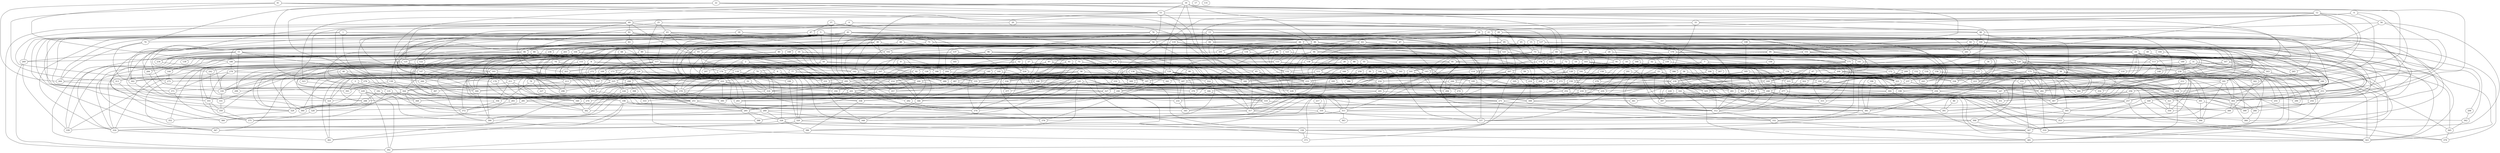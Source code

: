 strict graph "gnp_random_graph(400,0.015)" {
0;
1;
2;
3;
4;
5;
6;
7;
8;
9;
10;
11;
12;
13;
14;
15;
16;
17;
18;
19;
20;
21;
22;
23;
24;
25;
26;
27;
28;
29;
30;
31;
32;
33;
34;
35;
36;
37;
38;
39;
40;
41;
42;
43;
44;
45;
46;
47;
48;
49;
50;
51;
52;
53;
54;
55;
56;
57;
58;
59;
60;
61;
62;
63;
64;
65;
66;
67;
68;
69;
70;
71;
72;
73;
74;
75;
76;
77;
78;
79;
80;
81;
82;
83;
84;
85;
86;
87;
88;
89;
90;
91;
92;
93;
94;
95;
96;
97;
98;
99;
100;
101;
102;
103;
104;
105;
106;
107;
108;
109;
110;
111;
112;
113;
114;
115;
116;
117;
118;
119;
120;
121;
122;
123;
124;
125;
126;
127;
128;
129;
130;
131;
132;
133;
134;
135;
136;
137;
138;
139;
140;
141;
142;
143;
144;
145;
146;
147;
148;
149;
150;
151;
152;
153;
154;
155;
156;
157;
158;
159;
160;
161;
162;
163;
164;
165;
166;
167;
168;
169;
170;
171;
172;
173;
174;
175;
176;
177;
178;
179;
180;
181;
182;
183;
184;
185;
186;
187;
188;
189;
190;
191;
192;
193;
194;
195;
196;
197;
198;
199;
200;
201;
202;
203;
204;
205;
206;
207;
208;
209;
210;
211;
212;
213;
214;
215;
216;
217;
218;
219;
220;
221;
222;
223;
224;
225;
226;
227;
228;
229;
230;
231;
232;
233;
234;
235;
236;
237;
238;
239;
240;
241;
242;
243;
244;
245;
246;
247;
248;
249;
250;
251;
252;
253;
254;
255;
256;
257;
258;
259;
260;
261;
262;
263;
264;
265;
266;
267;
268;
269;
270;
271;
272;
273;
274;
275;
276;
277;
278;
279;
280;
281;
282;
283;
284;
285;
286;
287;
288;
289;
290;
291;
292;
293;
294;
295;
296;
297;
298;
299;
300;
301;
302;
303;
304;
305;
306;
307;
308;
309;
310;
311;
312;
313;
314;
315;
316;
317;
318;
319;
320;
321;
322;
323;
324;
325;
326;
327;
328;
329;
330;
331;
332;
333;
334;
335;
336;
337;
338;
339;
340;
341;
342;
343;
344;
345;
346;
347;
348;
349;
350;
351;
352;
353;
354;
355;
356;
357;
358;
359;
360;
361;
362;
363;
364;
365;
366;
367;
368;
369;
370;
371;
372;
373;
374;
375;
376;
377;
378;
379;
380;
381;
382;
383;
384;
385;
386;
387;
388;
389;
390;
391;
392;
393;
394;
395;
396;
397;
398;
399;
0 -- 112  [is_available=True, prob="0.747590330928"];
0 -- 122  [is_available=True, prob="0.491652270257"];
0 -- 28  [is_available=True, prob="1.0"];
0 -- 229  [is_available=True, prob="1.0"];
1 -- 367  [is_available=True, prob="0.931605328312"];
1 -- 90  [is_available=True, prob="0.184486836248"];
1 -- 266  [is_available=True, prob="0.0563092498982"];
1 -- 117  [is_available=True, prob="0.562356583607"];
1 -- 269  [is_available=True, prob="1.0"];
2 -- 226  [is_available=True, prob="0.116552818307"];
2 -- 6  [is_available=True, prob="0.686918154758"];
2 -- 263  [is_available=True, prob="0.128185511591"];
2 -- 297  [is_available=True, prob="0.377716616457"];
2 -- 210  [is_available=True, prob="0.778218053502"];
2 -- 243  [is_available=True, prob="0.377384799168"];
3 -- 368  [is_available=True, prob="0.211150483104"];
3 -- 393  [is_available=True, prob="0.148195706122"];
3 -- 135  [is_available=True, prob="0.606206935205"];
4 -- 56  [is_available=True, prob="0.00368160437463"];
4 -- 335  [is_available=True, prob="0.812388354198"];
4 -- 21  [is_available=True, prob="0.591007439463"];
4 -- 247  [is_available=True, prob="1.0"];
5 -- 293  [is_available=True, prob="0.891622036606"];
5 -- 71  [is_available=True, prob="0.215155883575"];
5 -- 304  [is_available=True, prob="0.968070229667"];
5 -- 50  [is_available=True, prob="0.59903191229"];
5 -- 371  [is_available=True, prob="0.626907955897"];
5 -- 182  [is_available=True, prob="0.480032053146"];
5 -- 90  [is_available=True, prob="0.631310131259"];
5 -- 318  [is_available=True, prob="0.51768373941"];
6 -- 239  [is_available=True, prob="0.831413970316"];
6 -- 78  [is_available=True, prob="0.483927485236"];
6 -- 231  [is_available=True, prob="0.462772050169"];
7 -- 396  [is_available=True, prob="0.336096104207"];
7 -- 239  [is_available=True, prob="1.0"];
7 -- 114  [is_available=True, prob="0.603326277019"];
7 -- 307  [is_available=True, prob="0.420308991729"];
7 -- 378  [is_available=True, prob="0.081178943544"];
7 -- 255  [is_available=True, prob="0.275957679282"];
8 -- 225  [is_available=True, prob="1.0"];
8 -- 261  [is_available=True, prob="0.0470941411421"];
8 -- 359  [is_available=True, prob="0.650152599031"];
8 -- 360  [is_available=True, prob="0.088570440843"];
8 -- 142  [is_available=True, prob="0.489190918693"];
8 -- 276  [is_available=True, prob="1.0"];
8 -- 285  [is_available=True, prob="0.846964604279"];
8 -- 222  [is_available=True, prob="1.0"];
9 -- 107  [is_available=True, prob="0.0139221386627"];
9 -- 396  [is_available=True, prob="0.0858227234642"];
9 -- 126  [is_available=True, prob="0.947314021173"];
10 -- 101  [is_available=True, prob="0.832234915787"];
10 -- 38  [is_available=True, prob="0.8471948715"];
10 -- 298  [is_available=True, prob="0.896331363808"];
10 -- 215  [is_available=True, prob="0.80479491698"];
10 -- 350  [is_available=True, prob="0.521732796961"];
10 -- 197  [is_available=True, prob="1.0"];
11 -- 225  [is_available=True, prob="0.0757792234959"];
11 -- 234  [is_available=True, prob="0.711855294009"];
11 -- 299  [is_available=True, prob="1.0"];
11 -- 157  [is_available=True, prob="0.481110894292"];
11 -- 242  [is_available=True, prob="0.499670966698"];
11 -- 316  [is_available=True, prob="0.344543995272"];
11 -- 61  [is_available=True, prob="1.0"];
12 -- 33  [is_available=True, prob="0.0869570765275"];
12 -- 323  [is_available=True, prob="0.8946087763"];
12 -- 239  [is_available=True, prob="0.463498428575"];
12 -- 240  [is_available=True, prob="0.376036629351"];
12 -- 113  [is_available=True, prob="0.0153401932654"];
12 -- 342  [is_available=True, prob="1.0"];
12 -- 250  [is_available=True, prob="0.0108508984638"];
13 -- 320  [is_available=True, prob="0.0226360659534"];
13 -- 294  [is_available=True, prob="0.807391713065"];
13 -- 361  [is_available=True, prob="0.470815515659"];
13 -- 336  [is_available=True, prob="0.514141738386"];
13 -- 84  [is_available=True, prob="0.244017971263"];
13 -- 119  [is_available=True, prob="1.0"];
13 -- 346  [is_available=True, prob="1.0"];
14 -- 228  [is_available=True, prob="1.0"];
14 -- 70  [is_available=True, prob="0.378162688998"];
14 -- 364  [is_available=True, prob="0.89006237491"];
14 -- 44  [is_available=True, prob="0.581669669672"];
14 -- 142  [is_available=True, prob="1.0"];
14 -- 241  [is_available=True, prob="1.0"];
14 -- 366  [is_available=True, prob="0.200545215175"];
14 -- 86  [is_available=True, prob="0.531134246077"];
14 -- 381  [is_available=True, prob="0.701456307934"];
14 -- 127  [is_available=True, prob="0.477615587901"];
15 -- 73  [is_available=True, prob="0.53165157918"];
15 -- 18  [is_available=True, prob="0.802019426489"];
15 -- 321  [is_available=True, prob="0.663129240773"];
15 -- 281  [is_available=True, prob="0.24168341415"];
16 -- 225  [is_available=True, prob="0.875788547309"];
16 -- 290  [is_available=True, prob="1.0"];
16 -- 53  [is_available=True, prob="0.544058059237"];
16 -- 90  [is_available=True, prob="1.0"];
16 -- 187  [is_available=True, prob="1.0"];
16 -- 317  [is_available=True, prob="0.00531987288324"];
16 -- 190  [is_available=True, prob="0.291592965853"];
16 -- 223  [is_available=True, prob="0.406419849849"];
18 -- 251  [is_available=True, prob="0.268212429624"];
18 -- 343  [is_available=True, prob="0.340257123509"];
18 -- 238  [is_available=True, prob="1.0"];
18 -- 111  [is_available=True, prob="0.0422491355316"];
18 -- 113  [is_available=True, prob="0.00415859032181"];
18 -- 306  [is_available=True, prob="0.181683042068"];
18 -- 303  [is_available=True, prob="0.418239463052"];
18 -- 247  [is_available=True, prob="0.472862670021"];
18 -- 248  [is_available=True, prob="0.698588239222"];
18 -- 223  [is_available=True, prob="0.970380164298"];
19 -- 128  [is_available=True, prob="0.231158057704"];
19 -- 312  [is_available=True, prob="0.187544084177"];
19 -- 229  [is_available=True, prob="1.0"];
19 -- 238  [is_available=True, prob="0.806444973736"];
19 -- 317  [is_available=True, prob="0.672788000224"];
20 -- 64  [is_available=True, prob="0.0565364685385"];
20 -- 340  [is_available=True, prob="1.0"];
20 -- 86  [is_available=True, prob="1.0"];
20 -- 47  [is_available=True, prob="0.867562318069"];
21 -- 132  [is_available=True, prob="0.597281047881"];
21 -- 104  [is_available=True, prob="0.168063124288"];
21 -- 265  [is_available=True, prob="0.83117289049"];
21 -- 285  [is_available=True, prob="0.240791134048"];
21 -- 274  [is_available=True, prob="0.721944118212"];
21 -- 85  [is_available=True, prob="0.881763248539"];
21 -- 54  [is_available=True, prob="0.250857627713"];
21 -- 379  [is_available=True, prob="0.646764478111"];
21 -- 253  [is_available=True, prob="0.549111882295"];
22 -- 70  [is_available=True, prob="0.401331557259"];
22 -- 135  [is_available=True, prob="1.0"];
22 -- 53  [is_available=True, prob="0.405492620472"];
22 -- 313  [is_available=True, prob="0.269072179672"];
22 -- 95  [is_available=True, prob="0.803530680034"];
22 -- 159  [is_available=True, prob="1.0"];
23 -- 248  [is_available=True, prob="0.365031418291"];
23 -- 233  [is_available=True, prob="0.901847260985"];
23 -- 221  [is_available=True, prob="0.114411329345"];
23 -- 397  [is_available=True, prob="1.0"];
23 -- 317  [is_available=True, prob="1.0"];
24 -- 74  [is_available=True, prob="0.517475245658"];
24 -- 252  [is_available=True, prob="0.265022777582"];
24 -- 255  [is_available=True, prob="0.548691037183"];
25 -- 275  [is_available=True, prob="0.842371993897"];
25 -- 201  [is_available=True, prob="1.0"];
25 -- 43  [is_available=True, prob="0.180687152382"];
25 -- 167  [is_available=True, prob="0.589288831333"];
26 -- 160  [is_available=True, prob="0.245191010921"];
26 -- 161  [is_available=True, prob="0.962618380305"];
26 -- 235  [is_available=True, prob="0.965486314332"];
26 -- 371  [is_available=True, prob="0.791245537332"];
27 -- 224  [is_available=True, prob="1.0"];
27 -- 340  [is_available=True, prob="0.10374230476"];
27 -- 118  [is_available=True, prob="0.492993268071"];
28 -- 305  [is_available=True, prob="1.0"];
28 -- 84  [is_available=True, prob="0.192236010934"];
28 -- 312  [is_available=True, prob="0.0847161144945"];
28 -- 207  [is_available=True, prob="0.378765537477"];
29 -- 130  [is_available=True, prob="0.243868496715"];
29 -- 300  [is_available=True, prob="0.0929385485108"];
29 -- 141  [is_available=True, prob="0.977301553099"];
29 -- 71  [is_available=True, prob="0.752227552005"];
30 -- 341  [is_available=True, prob="1.0"];
30 -- 183  [is_available=True, prob="1.0"];
31 -- 169  [is_available=True, prob="0.234705216179"];
31 -- 140  [is_available=True, prob="0.87408400041"];
31 -- 110  [is_available=True, prob="0.0380835394758"];
31 -- 265  [is_available=True, prob="1.0"];
31 -- 281  [is_available=True, prob="0.466004547963"];
31 -- 347  [is_available=True, prob="1.0"];
32 -- 194  [is_available=True, prob="1.0"];
32 -- 235  [is_available=True, prob="0.617910746656"];
32 -- 272  [is_available=True, prob="1.0"];
32 -- 280  [is_available=True, prob="0.579785748085"];
32 -- 92  [is_available=True, prob="0.128869800831"];
32 -- 253  [is_available=True, prob="0.959034163752"];
33 -- 98  [is_available=True, prob="0.120646379931"];
33 -- 91  [is_available=True, prob="1.0"];
33 -- 205  [is_available=True, prob="0.354746209753"];
33 -- 190  [is_available=True, prob="0.00582949827498"];
34 -- 177  [is_available=True, prob="0.0169261030635"];
35 -- 227  [is_available=True, prob="1.0"];
35 -- 246  [is_available=True, prob="0.0741812188247"];
35 -- 106  [is_available=True, prob="0.131368911936"];
35 -- 171  [is_available=True, prob="0.762337443498"];
35 -- 304  [is_available=True, prob="0.95630389384"];
35 -- 278  [is_available=True, prob="0.736892110375"];
35 -- 283  [is_available=True, prob="0.622822381602"];
35 -- 298  [is_available=True, prob="1.0"];
35 -- 357  [is_available=True, prob="0.697327286508"];
36 -- 233  [is_available=True, prob="0.619397374501"];
36 -- 162  [is_available=True, prob="0.191457245889"];
36 -- 390  [is_available=True, prob="0.188101762495"];
36 -- 249  [is_available=True, prob="0.973324674193"];
37 -- 370  [is_available=True, prob="0.399844189189"];
37 -- 357  [is_available=True, prob="0.0732711171009"];
37 -- 47  [is_available=True, prob="1.0"];
38 -- 225  [is_available=True, prob="1.0"];
38 -- 259  [is_available=True, prob="0.97709233508"];
38 -- 342  [is_available=True, prob="0.310322968671"];
39 -- 99  [is_available=True, prob="0.184350438503"];
39 -- 104  [is_available=True, prob="1.0"];
39 -- 204  [is_available=True, prob="0.474159839803"];
39 -- 267  [is_available=True, prob="1.0"];
39 -- 236  [is_available=True, prob="0.403844570983"];
39 -- 240  [is_available=True, prob="0.843516553532"];
39 -- 300  [is_available=True, prob="0.0185428350152"];
40 -- 144  [is_available=True, prob="1.0"];
40 -- 320  [is_available=True, prob="0.336234361928"];
40 -- 197  [is_available=True, prob="0.88226229027"];
40 -- 103  [is_available=True, prob="0.74082079967"];
41 -- 264  [is_available=True, prob="0.817307356037"];
41 -- 273  [is_available=True, prob="0.0163702001525"];
41 -- 314  [is_available=True, prob="0.115243951619"];
41 -- 180  [is_available=True, prob="1.0"];
41 -- 53  [is_available=True, prob="0.985885898852"];
42 -- 263  [is_available=True, prob="1.0"];
42 -- 130  [is_available=True, prob="1.0"];
42 -- 203  [is_available=True, prob="0.0924209326341"];
42 -- 100  [is_available=True, prob="1.0"];
42 -- 199  [is_available=True, prob="0.198283715327"];
42 -- 264  [is_available=True, prob="1.0"];
42 -- 171  [is_available=True, prob="1.0"];
42 -- 172  [is_available=True, prob="0.346029141432"];
42 -- 282  [is_available=True, prob="0.159035889864"];
42 -- 148  [is_available=True, prob="0.234793263783"];
42 -- 214  [is_available=True, prob="1.0"];
42 -- 377  [is_available=True, prob="0.493708860622"];
42 -- 121  [is_available=True, prob="0.82035137977"];
42 -- 186  [is_available=True, prob="0.381845540566"];
42 -- 316  [is_available=True, prob="0.701885456422"];
42 -- 125  [is_available=True, prob="1.0"];
43 -- 225  [is_available=True, prob="0.764129594638"];
43 -- 329  [is_available=True, prob="0.000739572154869"];
43 -- 44  [is_available=True, prob="1.0"];
43 -- 50  [is_available=True, prob="0.106114613746"];
43 -- 117  [is_available=True, prob="0.732413670199"];
43 -- 118  [is_available=True, prob="0.652671515847"];
43 -- 346  [is_available=True, prob="0.808547159151"];
44 -- 256  [is_available=True, prob="1.0"];
44 -- 257  [is_available=True, prob="0.0681445574614"];
44 -- 228  [is_available=True, prob="0.675389523397"];
44 -- 138  [is_available=True, prob="0.524699830395"];
44 -- 204  [is_available=True, prob="0.35572425799"];
44 -- 180  [is_available=True, prob="1.0"];
44 -- 302  [is_available=True, prob="0.401534811516"];
44 -- 170  [is_available=True, prob="0.55866355565"];
45 -- 66  [is_available=True, prob="1.0"];
45 -- 73  [is_available=True, prob="0.197398519795"];
45 -- 246  [is_available=True, prob="0.545591692757"];
45 -- 249  [is_available=True, prob="1.0"];
45 -- 250  [is_available=True, prob="0.607391324782"];
45 -- 155  [is_available=True, prob="0.890423032294"];
46 -- 344  [is_available=True, prob="0.961874506482"];
46 -- 331  [is_available=True, prob="1.0"];
46 -- 276  [is_available=True, prob="1.0"];
46 -- 215  [is_available=True, prob="0.309927786319"];
47 -- 296  [is_available=True, prob="0.0947060589343"];
47 -- 193  [is_available=True, prob="1.0"];
47 -- 63  [is_available=True, prob="1.0"];
48 -- 164  [is_available=True, prob="0.160006032076"];
48 -- 104  [is_available=True, prob="0.547191738648"];
48 -- 202  [is_available=True, prob="0.832685181201"];
48 -- 269  [is_available=True, prob="0.467093706899"];
48 -- 308  [is_available=True, prob="0.148141462941"];
48 -- 252  [is_available=True, prob="0.7010355663"];
49 -- 232  [is_available=True, prob="0.175412261298"];
49 -- 171  [is_available=True, prob="1.0"];
49 -- 253  [is_available=True, prob="0.73385503442"];
49 -- 343  [is_available=True, prob="0.882142438007"];
50 -- 140  [is_available=True, prob="0.10323426553"];
50 -- 77  [is_available=True, prob="0.944425811403"];
50 -- 79  [is_available=True, prob="0.329338462853"];
50 -- 188  [is_available=True, prob="0.175667409766"];
51 -- 283  [is_available=True, prob="0.707680643024"];
51 -- 317  [is_available=True, prob="0.221073936011"];
51 -- 318  [is_available=True, prob="0.521688570499"];
52 -- 224  [is_available=True, prob="0.897455232204"];
52 -- 272  [is_available=True, prob="1.0"];
52 -- 311  [is_available=True, prob="0.793376807678"];
53 -- 65  [is_available=True, prob="0.354099491374"];
53 -- 67  [is_available=True, prob="1.0"];
53 -- 102  [is_available=True, prob="1.0"];
53 -- 113  [is_available=True, prob="0.767218401994"];
53 -- 54  [is_available=True, prob="0.769149913057"];
53 -- 69  [is_available=True, prob="0.922859035926"];
54 -- 224  [is_available=True, prob="0.610499645664"];
54 -- 228  [is_available=True, prob="0.670589188026"];
54 -- 393  [is_available=True, prob="0.889526097"];
54 -- 336  [is_available=True, prob="0.518145934479"];
54 -- 86  [is_available=True, prob="1.0"];
54 -- 283  [is_available=True, prob="0.703279309756"];
54 -- 191  [is_available=True, prob="0.599073641903"];
55 -- 232  [is_available=True, prob="0.520682607034"];
55 -- 250  [is_available=True, prob="0.126898451592"];
55 -- 365  [is_available=True, prob="0.597554899977"];
55 -- 349  [is_available=True, prob="1.0"];
55 -- 111  [is_available=True, prob="0.890623210491"];
56 -- 256  [is_available=True, prob="0.180406572028"];
56 -- 98  [is_available=True, prob="1.0"];
56 -- 310  [is_available=True, prob="0.31645360158"];
56 -- 175  [is_available=True, prob="1.0"];
57 -- 230  [is_available=True, prob="1.0"];
57 -- 109  [is_available=True, prob="0.784175829214"];
57 -- 81  [is_available=True, prob="0.821749108358"];
57 -- 274  [is_available=True, prob="0.93302759382"];
57 -- 307  [is_available=True, prob="0.958880251685"];
57 -- 120  [is_available=True, prob="0.129238282917"];
57 -- 91  [is_available=True, prob="0.670684659101"];
57 -- 317  [is_available=True, prob="0.274440452794"];
58 -- 194  [is_available=True, prob="0.335452701203"];
58 -- 195  [is_available=True, prob="0.396246951051"];
58 -- 388  [is_available=True, prob="0.436774859491"];
58 -- 302  [is_available=True, prob="0.826914310039"];
58 -- 349  [is_available=True, prob="0.430850158613"];
58 -- 145  [is_available=True, prob="0.327226110824"];
58 -- 338  [is_available=True, prob="1.0"];
58 -- 188  [is_available=True, prob="1.0"];
58 -- 221  [is_available=True, prob="0.410710775527"];
58 -- 287  [is_available=True, prob="1.0"];
59 -- 105  [is_available=True, prob="0.291679090807"];
60 -- 391  [is_available=True, prob="0.246511048172"];
61 -- 321  [is_available=True, prob="0.455139490801"];
61 -- 262  [is_available=True, prob="0.684402308963"];
61 -- 142  [is_available=True, prob="0.538755923842"];
61 -- 240  [is_available=True, prob="0.951489349426"];
61 -- 248  [is_available=True, prob="0.223467217272"];
61 -- 313  [is_available=True, prob="1.0"];
61 -- 187  [is_available=True, prob="0.232965537901"];
61 -- 92  [is_available=True, prob="0.0972539074154"];
62 -- 64  [is_available=True, prob="0.342847645057"];
62 -- 241  [is_available=True, prob="1.0"];
62 -- 354  [is_available=True, prob="1.0"];
62 -- 331  [is_available=True, prob="1.0"];
62 -- 399  [is_available=True, prob="0.21444089864"];
63 -- 138  [is_available=True, prob="0.138608908085"];
63 -- 107  [is_available=True, prob="0.0112687130776"];
63 -- 337  [is_available=True, prob="1.0"];
63 -- 215  [is_available=True, prob="1.0"];
63 -- 170  [is_available=True, prob="0.256068803051"];
64 -- 358  [is_available=True, prob="0.567987075506"];
64 -- 198  [is_available=True, prob="0.895706467796"];
64 -- 360  [is_available=True, prob="0.737863059239"];
64 -- 330  [is_available=True, prob="0.0202817395661"];
64 -- 171  [is_available=True, prob="0.16987697346"];
64 -- 240  [is_available=True, prob="0.497551034144"];
64 -- 246  [is_available=True, prob="0.342384242414"];
64 -- 315  [is_available=True, prob="0.706554819653"];
65 -- 233  [is_available=True, prob="1.0"];
65 -- 274  [is_available=True, prob="0.130807512871"];
65 -- 383  [is_available=True, prob="1.0"];
66 -- 163  [is_available=True, prob="0.161031908527"];
66 -- 132  [is_available=True, prob="0.957610406393"];
66 -- 171  [is_available=True, prob="0.164985669484"];
66 -- 344  [is_available=True, prob="0.637635683771"];
66 -- 157  [is_available=True, prob="0.61676783139"];
67 -- 249  [is_available=True, prob="0.970915886755"];
67 -- 386  [is_available=True, prob="0.676809969753"];
67 -- 277  [is_available=True, prob="0.0266513587526"];
68 -- 272  [is_available=True, prob="0.760802697612"];
68 -- 75  [is_available=True, prob="0.538343528811"];
68 -- 285  [is_available=True, prob="0.278974166492"];
69 -- 259  [is_available=True, prob="0.987259738117"];
69 -- 392  [is_available=True, prob="0.852163270157"];
69 -- 348  [is_available=True, prob="1.0"];
69 -- 143  [is_available=True, prob="0.286227192428"];
69 -- 82  [is_available=True, prob="0.454084765248"];
69 -- 284  [is_available=True, prob="0.79188307735"];
69 -- 125  [is_available=True, prob="0.356720279898"];
69 -- 373  [is_available=True, prob="0.234202853763"];
70 -- 264  [is_available=True, prob="1.0"];
70 -- 302  [is_available=True, prob="0.117015287293"];
71 -- 163  [is_available=True, prob="0.525567619716"];
71 -- 234  [is_available=True, prob="0.509641457914"];
71 -- 203  [is_available=True, prob="0.512268391461"];
71 -- 114  [is_available=True, prob="0.454885686227"];
71 -- 219  [is_available=True, prob="0.829283967844"];
71 -- 93  [is_available=True, prob="1.0"];
72 -- 250  [is_available=True, prob="0.337577821454"];
72 -- 267  [is_available=True, prob="0.999607169563"];
72 -- 132  [is_available=True, prob="0.21162686985"];
72 -- 143  [is_available=True, prob="0.19925996646"];
73 -- 138  [is_available=True, prob="0.470903655926"];
73 -- 180  [is_available=True, prob="0.0844172987679"];
73 -- 245  [is_available=True, prob="0.461831202848"];
73 -- 279  [is_available=True, prob="1.0"];
73 -- 312  [is_available=True, prob="1.0"];
74 -- 355  [is_available=True, prob="0.0614988512738"];
74 -- 260  [is_available=True, prob="0.917032509516"];
74 -- 77  [is_available=True, prob="0.749168016393"];
75 -- 307  [is_available=True, prob="0.146790899618"];
75 -- 276  [is_available=True, prob="0.867731079928"];
75 -- 215  [is_available=True, prob="0.718145342922"];
75 -- 316  [is_available=True, prob="0.862295258367"];
75 -- 221  [is_available=True, prob="0.0858568667711"];
75 -- 126  [is_available=True, prob="0.413595048263"];
76 -- 224  [is_available=True, prob="0.959830982346"];
76 -- 100  [is_available=True, prob="1.0"];
76 -- 302  [is_available=True, prob="0.547301608627"];
76 -- 244  [is_available=True, prob="1.0"];
76 -- 87  [is_available=True, prob="1.0"];
76 -- 346  [is_available=True, prob="0.767796720127"];
77 -- 199  [is_available=True, prob="0.072312320681"];
77 -- 360  [is_available=True, prob="0.825175971876"];
77 -- 304  [is_available=True, prob="0.502925391129"];
77 -- 155  [is_available=True, prob="1.0"];
78 -- 227  [is_available=True, prob="0.565476832574"];
78 -- 375  [is_available=True, prob="0.504034492422"];
79 -- 328  [is_available=True, prob="0.768258694091"];
79 -- 348  [is_available=True, prob="0.188207608569"];
79 -- 378  [is_available=True, prob="0.454329494739"];
79 -- 231  [is_available=True, prob="0.318640161008"];
80 -- 289  [is_available=True, prob="1.0"];
80 -- 231  [is_available=True, prob="1.0"];
80 -- 392  [is_available=True, prob="1.0"];
80 -- 139  [is_available=True, prob="1.0"];
80 -- 81  [is_available=True, prob="0.0765127565862"];
80 -- 339  [is_available=True, prob="1.0"];
80 -- 380  [is_available=True, prob="0.263542292293"];
80 -- 223  [is_available=True, prob="0.426522984156"];
81 -- 208  [is_available=True, prob="0.0774194103862"];
81 -- 101  [is_available=True, prob="1.0"];
81 -- 311  [is_available=True, prob="1.0"];
81 -- 109  [is_available=True, prob="0.939856587716"];
81 -- 249  [is_available=True, prob="0.150609776712"];
81 -- 282  [is_available=True, prob="0.71349340528"];
81 -- 251  [is_available=True, prob="1.0"];
82 -- 129  [is_available=True, prob="0.243468220583"];
82 -- 324  [is_available=True, prob="0.959529195403"];
82 -- 371  [is_available=True, prob="0.746803965933"];
82 -- 142  [is_available=True, prob="1.0"];
82 -- 83  [is_available=True, prob="0.452053869583"];
82 -- 378  [is_available=True, prob="0.442355785688"];
82 -- 92  [is_available=True, prob="0.075885212422"];
83 -- 89  [is_available=True, prob="0.0580994841798"];
83 -- 179  [is_available=True, prob="1.0"];
83 -- 201  [is_available=True, prob="1.0"];
84 -- 311  [is_available=True, prob="1.0"];
84 -- 102  [is_available=True, prob="0.874261854743"];
84 -- 133  [is_available=True, prob="1.0"];
85 -- 197  [is_available=True, prob="0.435095009914"];
85 -- 326  [is_available=True, prob="1.0"];
85 -- 106  [is_available=True, prob="0.0224543095285"];
85 -- 271  [is_available=True, prob="1.0"];
85 -- 343  [is_available=True, prob="1.0"];
85 -- 91  [is_available=True, prob="0.208720138931"];
85 -- 94  [is_available=True, prob="0.246041828146"];
86 -- 385  [is_available=True, prob="0.862943709791"];
86 -- 234  [is_available=True, prob="1.0"];
86 -- 269  [is_available=True, prob="1.0"];
86 -- 88  [is_available=True, prob="1.0"];
87 -- 241  [is_available=True, prob="0.298026583168"];
87 -- 314  [is_available=True, prob="0.0278115926099"];
87 -- 319  [is_available=True, prob="1.0"];
88 -- 106  [is_available=True, prob="0.944230096357"];
88 -- 300  [is_available=True, prob="0.227958083251"];
88 -- 262  [is_available=True, prob="0.72340853093"];
89 -- 133  [is_available=True, prob="0.939396748373"];
89 -- 211  [is_available=True, prob="0.990905054248"];
90 -- 387  [is_available=True, prob="0.756324706812"];
90 -- 261  [is_available=True, prob="0.435242975592"];
90 -- 205  [is_available=True, prob="0.524493791531"];
90 -- 337  [is_available=True, prob="0.72511214958"];
90 -- 210  [is_available=True, prob="0.177896605775"];
90 -- 312  [is_available=True, prob="0.699360938658"];
90 -- 282  [is_available=True, prob="0.881583070612"];
90 -- 124  [is_available=True, prob="1.0"];
90 -- 350  [is_available=True, prob="0.227071282763"];
90 -- 95  [is_available=True, prob="0.000383037014137"];
91 -- 160  [is_available=True, prob="1.0"];
91 -- 221  [is_available=True, prob="0.454852842354"];
92 -- 344  [is_available=True, prob="1.0"];
92 -- 155  [is_available=True, prob="0.316809911721"];
93 -- 297  [is_available=True, prob="0.704394120602"];
93 -- 339  [is_available=True, prob="1.0"];
93 -- 103  [is_available=True, prob="0.532656689291"];
94 -- 132  [is_available=True, prob="1.0"];
94 -- 200  [is_available=True, prob="0.721658208507"];
94 -- 334  [is_available=True, prob="0.201363087751"];
94 -- 120  [is_available=True, prob="0.882538112144"];
94 -- 191  [is_available=True, prob="1.0"];
95 -- 352  [is_available=True, prob="0.759460486467"];
95 -- 97  [is_available=True, prob="0.234228054476"];
95 -- 150  [is_available=True, prob="1.0"];
95 -- 263  [is_available=True, prob="0.230989942432"];
95 -- 364  [is_available=True, prob="0.633516871617"];
95 -- 110  [is_available=True, prob="0.863835041096"];
95 -- 243  [is_available=True, prob="0.490037112689"];
95 -- 181  [is_available=True, prob="0.943045809052"];
95 -- 281  [is_available=True, prob="0.898527053347"];
96 -- 289  [is_available=True, prob="0.00841049267615"];
96 -- 202  [is_available=True, prob="1.0"];
96 -- 174  [is_available=True, prob="1.0"];
96 -- 370  [is_available=True, prob="0.0639184566917"];
96 -- 154  [is_available=True, prob="0.230618320462"];
96 -- 316  [is_available=True, prob="0.754276531524"];
97 -- 384  [is_available=True, prob="0.382548319751"];
97 -- 257  [is_available=True, prob="0.125444764121"];
97 -- 292  [is_available=True, prob="0.613417460135"];
97 -- 293  [is_available=True, prob="1.0"];
97 -- 262  [is_available=True, prob="0.962398433506"];
97 -- 295  [is_available=True, prob="1.0"];
97 -- 109  [is_available=True, prob="0.136880956839"];
97 -- 176  [is_available=True, prob="0.281331281309"];
97 -- 340  [is_available=True, prob="0.572323399147"];
97 -- 342  [is_available=True, prob="0.324344575186"];
97 -- 358  [is_available=True, prob="0.88232559275"];
98 -- 384  [is_available=True, prob="0.0598715070827"];
98 -- 100  [is_available=True, prob="1.0"];
98 -- 329  [is_available=True, prob="0.258237727047"];
98 -- 336  [is_available=True, prob="0.000607997122695"];
98 -- 125  [is_available=True, prob="0.157437237167"];
99 -- 200  [is_available=True, prob="0.527402997021"];
99 -- 240  [is_available=True, prob="0.363074117558"];
99 -- 311  [is_available=True, prob="1.0"];
99 -- 312  [is_available=True, prob="1.0"];
100 -- 355  [is_available=True, prob="0.150601005149"];
100 -- 241  [is_available=True, prob="1.0"];
100 -- 237  [is_available=True, prob="0.344386683915"];
100 -- 177  [is_available=True, prob="0.596973994938"];
100 -- 151  [is_available=True, prob="0.884724315878"];
100 -- 362  [is_available=True, prob="1.0"];
100 -- 254  [is_available=True, prob="0.879099828819"];
101 -- 261  [is_available=True, prob="1.0"];
101 -- 327  [is_available=True, prob="1.0"];
101 -- 233  [is_available=True, prob="0.175018146301"];
101 -- 369  [is_available=True, prob="1.0"];
101 -- 271  [is_available=True, prob="0.944079109805"];
101 -- 187  [is_available=True, prob="0.482851164821"];
101 -- 188  [is_available=True, prob="0.652213222403"];
101 -- 286  [is_available=True, prob="0.188998396424"];
102 -- 352  [is_available=True, prob="1.0"];
102 -- 230  [is_available=True, prob="0.357658301651"];
103 -- 160  [is_available=True, prob="0.422780897853"];
103 -- 259  [is_available=True, prob="1.0"];
103 -- 397  [is_available=True, prob="1.0"];
103 -- 273  [is_available=True, prob="1.0"];
103 -- 248  [is_available=True, prob="0.471454361041"];
103 -- 219  [is_available=True, prob="0.716924027194"];
104 -- 387  [is_available=True, prob="0.196644057825"];
104 -- 125  [is_available=True, prob="0.275768624288"];
104 -- 186  [is_available=True, prob="0.102827033619"];
104 -- 376  [is_available=True, prob="1.0"];
104 -- 122  [is_available=True, prob="0.353927423465"];
104 -- 157  [is_available=True, prob="0.10924614266"];
105 -- 235  [is_available=True, prob="0.852788520712"];
106 -- 394  [is_available=True, prob="1.0"];
106 -- 216  [is_available=True, prob="1.0"];
106 -- 219  [is_available=True, prob="0.527032948781"];
106 -- 312  [is_available=True, prob="0.934573240371"];
106 -- 318  [is_available=True, prob="1.0"];
106 -- 181  [is_available=True, prob="1.0"];
107 -- 202  [is_available=True, prob="0.209724707254"];
107 -- 364  [is_available=True, prob="0.598621909276"];
107 -- 275  [is_available=True, prob="0.691302211833"];
107 -- 219  [is_available=True, prob="0.846823812885"];
108 -- 168  [is_available=True, prob="0.0795720031061"];
108 -- 185  [is_available=True, prob="1.0"];
108 -- 253  [is_available=True, prob="0.17467768866"];
108 -- 374  [is_available=True, prob="0.736144411817"];
108 -- 167  [is_available=True, prob="0.905838354188"];
109 -- 324  [is_available=True, prob="0.934899826745"];
109 -- 233  [is_available=True, prob="0.433617094894"];
109 -- 266  [is_available=True, prob="0.0213009762085"];
110 -- 336  [is_available=True, prob="1.0"];
111 -- 395  [is_available=True, prob="0.408399897596"];
111 -- 300  [is_available=True, prob="0.375177120219"];
111 -- 303  [is_available=True, prob="0.864815193127"];
111 -- 181  [is_available=True, prob="0.669151455938"];
112 -- 340  [is_available=True, prob="0.172225868502"];
112 -- 172  [is_available=True, prob="0.560451161031"];
113 -- 391  [is_available=True, prob="0.0740922367522"];
113 -- 207  [is_available=True, prob="0.538005122453"];
113 -- 148  [is_available=True, prob="0.87545810756"];
113 -- 346  [is_available=True, prob="0.239653514643"];
114 -- 306  [is_available=True, prob="1.0"];
114 -- 188  [is_available=True, prob="0.382005359148"];
115 -- 192  [is_available=True, prob="0.569832672034"];
115 -- 360  [is_available=True, prob="1.0"];
115 -- 186  [is_available=True, prob="0.999705418886"];
115 -- 284  [is_available=True, prob="0.963813888115"];
115 -- 346  [is_available=True, prob="0.11830324706"];
116 -- 259  [is_available=True, prob="0.166921078618"];
116 -- 223  [is_available=True, prob="1.0"];
116 -- 251  [is_available=True, prob="0.0547639347141"];
116 -- 159  [is_available=True, prob="0.704645271928"];
117 -- 357  [is_available=True, prob="0.897067369939"];
117 -- 263  [is_available=True, prob="1.0"];
117 -- 173  [is_available=True, prob="0.31853326542"];
117 -- 144  [is_available=True, prob="0.621426581703"];
117 -- 177  [is_available=True, prob="1.0"];
117 -- 176  [is_available=True, prob="0.47092966008"];
117 -- 221  [is_available=True, prob="0.807653667551"];
118 -- 294  [is_available=True, prob="1.0"];
118 -- 232  [is_available=True, prob="0.35987415897"];
118 -- 339  [is_available=True, prob="0.31357175424"];
118 -- 211  [is_available=True, prob="1.0"];
119 -- 129  [is_available=True, prob="0.545279841635"];
119 -- 292  [is_available=True, prob="1.0"];
119 -- 318  [is_available=True, prob="0.57329393126"];
119 -- 151  [is_available=True, prob="0.8431340636"];
119 -- 216  [is_available=True, prob="1.0"];
119 -- 222  [is_available=True, prob="0.698552839419"];
120 -- 258  [is_available=True, prob="0.32468574958"];
120 -- 329  [is_available=True, prob="1.0"];
120 -- 290  [is_available=True, prob="0.0305793468134"];
120 -- 173  [is_available=True, prob="0.579095186124"];
120 -- 254  [is_available=True, prob="0.192852055758"];
120 -- 354  [is_available=True, prob="0.463702392227"];
120 -- 282  [is_available=True, prob="1.0"];
120 -- 347  [is_available=True, prob="0.462958712772"];
120 -- 285  [is_available=True, prob="0.130519762724"];
121 -- 289  [is_available=True, prob="0.236325233589"];
121 -- 143  [is_available=True, prob="0.850028972525"];
121 -- 141  [is_available=True, prob="0.270228951435"];
121 -- 207  [is_available=True, prob="0.0179040806588"];
121 -- 303  [is_available=True, prob="0.759687065016"];
121 -- 219  [is_available=True, prob="0.517036093299"];
123 -- 163  [is_available=True, prob="0.587641542535"];
123 -- 133  [is_available=True, prob="0.642477116882"];
123 -- 365  [is_available=True, prob="1.0"];
123 -- 334  [is_available=True, prob="0.0765613518364"];
123 -- 176  [is_available=True, prob="1.0"];
123 -- 316  [is_available=True, prob="1.0"];
124 -- 312  [is_available=True, prob="0.247260526255"];
124 -- 323  [is_available=True, prob="0.425054645849"];
124 -- 197  [is_available=True, prob="0.421547642666"];
124 -- 349  [is_available=True, prob="0.737650767842"];
125 -- 371  [is_available=True, prob="0.971766037819"];
125 -- 296  [is_available=True, prob="0.090167445513"];
125 -- 147  [is_available=True, prob="1.0"];
125 -- 214  [is_available=True, prob="0.641583119173"];
126 -- 179  [is_available=True, prob="0.140337514393"];
126 -- 341  [is_available=True, prob="0.666250246312"];
126 -- 280  [is_available=True, prob="0.00688249597768"];
126 -- 213  [is_available=True, prob="0.629503013461"];
127 -- 325  [is_available=True, prob="0.517029063485"];
127 -- 134  [is_available=True, prob="0.73516962897"];
127 -- 273  [is_available=True, prob="0.504983320618"];
127 -- 233  [is_available=True, prob="0.703445145941"];
127 -- 202  [is_available=True, prob="0.261299374518"];
127 -- 206  [is_available=True, prob="1.0"];
127 -- 238  [is_available=True, prob="0.161277277773"];
127 -- 347  [is_available=True, prob="0.395242571937"];
128 -- 357  [is_available=True, prob="0.735940970366"];
128 -- 198  [is_available=True, prob="0.593668615273"];
128 -- 327  [is_available=True, prob="0.13515570365"];
128 -- 363  [is_available=True, prob="0.0126084655956"];
128 -- 218  [is_available=True, prob="0.557650742861"];
128 -- 219  [is_available=True, prob="0.435995593283"];
128 -- 159  [is_available=True, prob="0.336183414549"];
129 -- 192  [is_available=True, prob="1.0"];
129 -- 195  [is_available=True, prob="0.108974387364"];
129 -- 228  [is_available=True, prob="0.328659170808"];
129 -- 303  [is_available=True, prob="0.227963852679"];
129 -- 356  [is_available=True, prob="0.0505713325601"];
129 -- 283  [is_available=True, prob="0.9145874651"];
129 -- 317  [is_available=True, prob="1.0"];
129 -- 222  [is_available=True, prob="0.694898852581"];
129 -- 351  [is_available=True, prob="0.779115585552"];
130 -- 393  [is_available=True, prob="1.0"];
130 -- 356  [is_available=True, prob="0.367479553535"];
130 -- 374  [is_available=True, prob="0.713880517025"];
132 -- 288  [is_available=True, prob="0.699800689839"];
132 -- 301  [is_available=True, prob="0.930404921088"];
133 -- 308  [is_available=True, prob="0.326406019221"];
133 -- 330  [is_available=True, prob="0.494506011184"];
133 -- 143  [is_available=True, prob="0.830160648735"];
133 -- 146  [is_available=True, prob="1.0"];
134 -- 167  [is_available=True, prob="0.556731927097"];
134 -- 233  [is_available=True, prob="0.852075663282"];
134 -- 395  [is_available=True, prob="0.909437846151"];
134 -- 204  [is_available=True, prob="0.799925651631"];
134 -- 155  [is_available=True, prob="1.0"];
135 -- 380  [is_available=True, prob="1.0"];
135 -- 290  [is_available=True, prob="0.088710352738"];
135 -- 372  [is_available=True, prob="0.398995722015"];
136 -- 201  [is_available=True, prob="1.0"];
136 -- 314  [is_available=True, prob="0.495482255599"];
136 -- 187  [is_available=True, prob="0.372417038662"];
136 -- 325  [is_available=True, prob="0.317031166991"];
136 -- 374  [is_available=True, prob="0.166655973957"];
137 -- 193  [is_available=True, prob="1.0"];
137 -- 165  [is_available=True, prob="1.0"];
137 -- 309  [is_available=True, prob="0.718678955346"];
138 -- 337  [is_available=True, prob="0.0511398424187"];
138 -- 242  [is_available=True, prob="0.411585300475"];
138 -- 319  [is_available=True, prob="0.924221122814"];
140 -- 289  [is_available=True, prob="0.754576629167"];
140 -- 357  [is_available=True, prob="0.0119790693071"];
140 -- 231  [is_available=True, prob="0.218288101461"];
140 -- 340  [is_available=True, prob="0.646084595556"];
140 -- 374  [is_available=True, prob="0.510474800807"];
141 -- 186  [is_available=True, prob="0.268336314882"];
141 -- 343  [is_available=True, prob="0.944392134122"];
142 -- 370  [is_available=True, prob="0.401077117586"];
142 -- 200  [is_available=True, prob="0.834376979052"];
143 -- 332  [is_available=True, prob="1.0"];
143 -- 240  [is_available=True, prob="0.0412740847206"];
143 -- 157  [is_available=True, prob="1.0"];
143 -- 223  [is_available=True, prob="0.691253133017"];
144 -- 275  [is_available=True, prob="0.985854367242"];
145 -- 386  [is_available=True, prob="0.653878932937"];
145 -- 260  [is_available=True, prob="0.256764898002"];
145 -- 344  [is_available=True, prob="0.346077185062"];
145 -- 184  [is_available=True, prob="0.0656602302423"];
145 -- 377  [is_available=True, prob="0.451947319622"];
145 -- 253  [is_available=True, prob="0.921290626231"];
145 -- 319  [is_available=True, prob="0.199617201317"];
146 -- 391  [is_available=True, prob="0.149107339085"];
146 -- 200  [is_available=True, prob="0.619450052062"];
146 -- 361  [is_available=True, prob="1.0"];
146 -- 153  [is_available=True, prob="1.0"];
146 -- 378  [is_available=True, prob="0.757534083883"];
147 -- 330  [is_available=True, prob="0.852844196784"];
147 -- 382  [is_available=True, prob="0.369244420447"];
147 -- 239  [is_available=True, prob="0.108617416684"];
148 -- 153  [is_available=True, prob="0.483491912405"];
149 -- 245  [is_available=True, prob="0.0300824132111"];
149 -- 214  [is_available=True, prob="0.551696519714"];
150 -- 154  [is_available=True, prob="0.917339327956"];
150 -- 332  [is_available=True, prob="0.480221141931"];
151 -- 171  [is_available=True, prob="0.105748428555"];
151 -- 364  [is_available=True, prob="0.463315592889"];
151 -- 178  [is_available=True, prob="0.899446056615"];
151 -- 317  [is_available=True, prob="0.320019696969"];
152 -- 336  [is_available=True, prob="1.0"];
152 -- 384  [is_available=True, prob="0.428626591867"];
152 -- 218  [is_available=True, prob="0.923460890922"];
152 -- 324  [is_available=True, prob="0.771640218154"];
153 -- 347  [is_available=True, prob="1.0"];
154 -- 225  [is_available=True, prob="1.0"];
154 -- 394  [is_available=True, prob="1.0"];
154 -- 304  [is_available=True, prob="0.826966504799"];
154 -- 216  [is_available=True, prob="1.0"];
155 -- 201  [is_available=True, prob="0.478648025176"];
155 -- 274  [is_available=True, prob="1.0"];
156 -- 369  [is_available=True, prob="1.0"];
156 -- 322  [is_available=True, prob="0.498714494029"];
156 -- 243  [is_available=True, prob="0.427245842061"];
156 -- 364  [is_available=True, prob="0.841275828268"];
156 -- 399  [is_available=True, prob="0.64858716533"];
157 -- 202  [is_available=True, prob="0.752231457342"];
158 -- 273  [is_available=True, prob="1.0"];
158 -- 246  [is_available=True, prob="0.480565532118"];
158 -- 279  [is_available=True, prob="0.773104451115"];
159 -- 192  [is_available=True, prob="0.690431467561"];
159 -- 257  [is_available=True, prob="0.626973209884"];
159 -- 329  [is_available=True, prob="1.0"];
159 -- 308  [is_available=True, prob="1.0"];
159 -- 351  [is_available=True, prob="0.688930478672"];
160 -- 183  [is_available=True, prob="0.979740538394"];
160 -- 214  [is_available=True, prob="0.971934152947"];
161 -- 321  [is_available=True, prob="1.0"];
161 -- 295  [is_available=True, prob="0.720903077011"];
162 -- 385  [is_available=True, prob="0.874538681327"];
162 -- 251  [is_available=True, prob="0.0632797419169"];
162 -- 280  [is_available=True, prob="0.763487879571"];
162 -- 346  [is_available=True, prob="0.712334949619"];
162 -- 347  [is_available=True, prob="0.565450753361"];
162 -- 348  [is_available=True, prob="0.33152345472"];
162 -- 381  [is_available=True, prob="0.66504630986"];
163 -- 181  [is_available=True, prob="0.253783727102"];
163 -- 246  [is_available=True, prob="1.0"];
163 -- 343  [is_available=True, prob="1.0"];
163 -- 315  [is_available=True, prob="0.600034035787"];
163 -- 381  [is_available=True, prob="0.600922976449"];
164 -- 246  [is_available=True, prob="0.0206251752396"];
165 -- 204  [is_available=True, prob="0.571914889648"];
166 -- 279  [is_available=True, prob="1.0"];
166 -- 181  [is_available=True, prob="1.0"];
166 -- 207  [is_available=True, prob="0.384699041902"];
167 -- 384  [is_available=True, prob="0.244689563066"];
167 -- 334  [is_available=True, prob="1.0"];
167 -- 209  [is_available=True, prob="1.0"];
167 -- 310  [is_available=True, prob="0.519062783274"];
168 -- 201  [is_available=True, prob="0.537730924022"];
168 -- 266  [is_available=True, prob="0.0317410375363"];
168 -- 174  [is_available=True, prob="0.320966149222"];
169 -- 305  [is_available=True, prob="0.785413010638"];
169 -- 338  [is_available=True, prob="0.515818177861"];
169 -- 350  [is_available=True, prob="0.110509183295"];
170 -- 230  [is_available=True, prob="0.173323404105"];
170 -- 262  [is_available=True, prob="0.425933243395"];
170 -- 391  [is_available=True, prob="0.394273224321"];
170 -- 374  [is_available=True, prob="0.460604827594"];
171 -- 209  [is_available=True, prob="0.547735105965"];
171 -- 332  [is_available=True, prob="0.0782461782339"];
171 -- 300  [is_available=True, prob="0.472600913252"];
171 -- 397  [is_available=True, prob="0.0830913733282"];
171 -- 347  [is_available=True, prob="1.0"];
172 -- 307  [is_available=True, prob="0.613822335238"];
172 -- 275  [is_available=True, prob="0.0360996628552"];
172 -- 250  [is_available=True, prob="0.719462897202"];
173 -- 300  [is_available=True, prob="1.0"];
173 -- 302  [is_available=True, prob="0.315695965787"];
173 -- 287  [is_available=True, prob="0.665872644784"];
174 -- 202  [is_available=True, prob="0.474596201886"];
174 -- 208  [is_available=True, prob="0.220168330906"];
174 -- 340  [is_available=True, prob="0.749827185837"];
175 -- 385  [is_available=True, prob="0.341449184544"];
175 -- 259  [is_available=True, prob="0.15806050622"];
175 -- 262  [is_available=True, prob="0.944162854317"];
175 -- 338  [is_available=True, prob="1.0"];
175 -- 243  [is_available=True, prob="0.609286103038"];
176 -- 188  [is_available=True, prob="0.403542348166"];
176 -- 390  [is_available=True, prob="0.797773954001"];
177 -- 197  [is_available=True, prob="0.147221420325"];
177 -- 336  [is_available=True, prob="0.118098841602"];
177 -- 305  [is_available=True, prob="0.803989664983"];
178 -- 315  [is_available=True, prob="0.0882602363026"];
178 -- 370  [is_available=True, prob="0.871807252405"];
178 -- 191  [is_available=True, prob="1.0"];
178 -- 309  [is_available=True, prob="0.562123003022"];
179 -- 382  [is_available=True, prob="0.0436499164915"];
180 -- 359  [is_available=True, prob="0.178482578787"];
180 -- 335  [is_available=True, prob="0.249525717194"];
180 -- 278  [is_available=True, prob="0.969079485759"];
181 -- 257  [is_available=True, prob="0.0808985908855"];
181 -- 353  [is_available=True, prob="0.0980240894205"];
181 -- 235  [is_available=True, prob="0.0211960362227"];
181 -- 364  [is_available=True, prob="0.920814365105"];
182 -- 288  [is_available=True, prob="0.112574232249"];
182 -- 390  [is_available=True, prob="1.0"];
182 -- 271  [is_available=True, prob="0.938001238381"];
183 -- 184  [is_available=True, prob="0.728962198099"];
183 -- 248  [is_available=True, prob="0.35212364933"];
184 -- 210  [is_available=True, prob="1.0"];
184 -- 319  [is_available=True, prob="0.682507526756"];
185 -- 348  [is_available=True, prob="0.0567136794191"];
185 -- 235  [is_available=True, prob="0.58137102318"];
185 -- 237  [is_available=True, prob="1.0"];
185 -- 262  [is_available=True, prob="0.187862678389"];
186 -- 298  [is_available=True, prob="1.0"];
186 -- 268  [is_available=True, prob="1.0"];
187 -- 210  [is_available=True, prob="0.555254107317"];
187 -- 247  [is_available=True, prob="0.121332108748"];
187 -- 345  [is_available=True, prob="0.918936110592"];
188 -- 303  [is_available=True, prob="0.455860443644"];
188 -- 344  [is_available=True, prob="0.573470384032"];
189 -- 208  [is_available=True, prob="0.689147267963"];
189 -- 212  [is_available=True, prob="0.514977327554"];
190 -- 389  [is_available=True, prob="0.576361240409"];
190 -- 363  [is_available=True, prob="0.755758074987"];
190 -- 316  [is_available=True, prob="0.190745093195"];
190 -- 383  [is_available=True, prob="0.767780710607"];
191 -- 369  [is_available=True, prob="0.411343615197"];
191 -- 273  [is_available=True, prob="0.25620012442"];
191 -- 379  [is_available=True, prob="0.527245910152"];
193 -- 293  [is_available=True, prob="0.896077045307"];
193 -- 367  [is_available=True, prob="0.316752360527"];
193 -- 213  [is_available=True, prob="1.0"];
193 -- 197  [is_available=True, prob="0.341331639516"];
194 -- 250  [is_available=True, prob="0.15477900703"];
194 -- 198  [is_available=True, prob="0.711888744914"];
194 -- 261  [is_available=True, prob="0.711127786692"];
195 -- 368  [is_available=True, prob="1.0"];
195 -- 218  [is_available=True, prob="0.11970797346"];
195 -- 391  [is_available=True, prob="0.205008152605"];
196 -- 304  [is_available=True, prob="0.676079787891"];
196 -- 381  [is_available=True, prob="1.0"];
197 -- 338  [is_available=True, prob="0.0421581151174"];
197 -- 376  [is_available=True, prob="0.15412866229"];
198 -- 397  [is_available=True, prob="0.857000154819"];
198 -- 255  [is_available=True, prob="0.812152385755"];
199 -- 320  [is_available=True, prob="0.163701859718"];
200 -- 226  [is_available=True, prob="1.0"];
200 -- 357  [is_available=True, prob="0.986941040816"];
200 -- 327  [is_available=True, prob="0.393137230357"];
200 -- 368  [is_available=True, prob="1.0"];
201 -- 283  [is_available=True, prob="0.128900551337"];
201 -- 292  [is_available=True, prob="1.0"];
201 -- 324  [is_available=True, prob="0.368090702478"];
201 -- 317  [is_available=True, prob="1.0"];
202 -- 333  [is_available=True, prob="0.244460255969"];
203 -- 395  [is_available=True, prob="1.0"];
204 -- 225  [is_available=True, prob="0.399831500223"];
204 -- 298  [is_available=True, prob="0.273564062963"];
204 -- 289  [is_available=True, prob="0.622414073287"];
204 -- 369  [is_available=True, prob="0.406370266799"];
204 -- 287  [is_available=True, prob="0.189148660565"];
205 -- 284  [is_available=True, prob="1.0"];
205 -- 389  [is_available=True, prob="1.0"];
206 -- 362  [is_available=True, prob="0.208705262557"];
207 -- 358  [is_available=True, prob="0.160089224093"];
207 -- 305  [is_available=True, prob="0.0980276652725"];
207 -- 340  [is_available=True, prob="0.33409428556"];
207 -- 210  [is_available=True, prob="1.0"];
207 -- 244  [is_available=True, prob="0.0459100559714"];
207 -- 282  [is_available=True, prob="1.0"];
208 -- 324  [is_available=True, prob="0.140559237686"];
208 -- 237  [is_available=True, prob="0.40210908089"];
208 -- 334  [is_available=True, prob="0.382799213867"];
208 -- 282  [is_available=True, prob="0.00759847844178"];
209 -- 307  [is_available=True, prob="1.0"];
209 -- 268  [is_available=True, prob="0.735201666128"];
209 -- 237  [is_available=True, prob="0.292529748769"];
209 -- 243  [is_available=True, prob="0.929285402993"];
209 -- 215  [is_available=True, prob="0.263979381644"];
210 -- 345  [is_available=True, prob="1.0"];
211 -- 356  [is_available=True, prob="0.68875034808"];
211 -- 293  [is_available=True, prob="0.360662346636"];
211 -- 393  [is_available=True, prob="0.355621765605"];
211 -- 251  [is_available=True, prob="1.0"];
212 -- 259  [is_available=True, prob="0.336383014773"];
212 -- 332  [is_available=True, prob="0.774420163744"];
213 -- 296  [is_available=True, prob="0.468903475213"];
213 -- 300  [is_available=True, prob="0.280700088573"];
214 -- 357  [is_available=True, prob="0.634596594472"];
214 -- 383  [is_available=True, prob="0.302149936275"];
214 -- 351  [is_available=True, prob="0.066829155165"];
215 -- 337  [is_available=True, prob="0.347843586801"];
215 -- 247  [is_available=True, prob="0.377254572615"];
216 -- 228  [is_available=True, prob="0.269433493132"];
216 -- 245  [is_available=True, prob="1.0"];
216 -- 283  [is_available=True, prob="0.120130951062"];
217 -- 335  [is_available=True, prob="0.535835513109"];
218 -- 288  [is_available=True, prob="0.85837507436"];
218 -- 301  [is_available=True, prob="0.195539157584"];
218 -- 382  [is_available=True, prob="0.308301307159"];
218 -- 310  [is_available=True, prob="0.464165698599"];
218 -- 281  [is_available=True, prob="0.224350521653"];
218 -- 254  [is_available=True, prob="0.0655728092433"];
219 -- 259  [is_available=True, prob="0.430807282484"];
219 -- 338  [is_available=True, prob="0.339497659019"];
219 -- 308  [is_available=True, prob="0.0790827433817"];
219 -- 252  [is_available=True, prob="1.0"];
220 -- 397  [is_available=True, prob="0.637326434212"];
221 -- 304  [is_available=True, prob="0.668138513142"];
222 -- 262  [is_available=True, prob="0.0325572446694"];
222 -- 395  [is_available=True, prob="1.0"];
222 -- 318  [is_available=True, prob="0.645457978864"];
222 -- 382  [is_available=True, prob="0.0910971522555"];
223 -- 391  [is_available=True, prob="0.995926495007"];
224 -- 309  [is_available=True, prob="1.0"];
224 -- 376  [is_available=True, prob="0.767790430524"];
225 -- 226  [is_available=True, prob="1.0"];
225 -- 296  [is_available=True, prob="0.236023004433"];
225 -- 371  [is_available=True, prob="0.55281304131"];
225 -- 379  [is_available=True, prob="0.440301327166"];
225 -- 282  [is_available=True, prob="0.148886516934"];
226 -- 251  [is_available=True, prob="1.0"];
226 -- 349  [is_available=True, prob="1.0"];
227 -- 345  [is_available=True, prob="0.694144938612"];
227 -- 270  [is_available=True, prob="0.555201506773"];
229 -- 328  [is_available=True, prob="0.00238501436462"];
229 -- 329  [is_available=True, prob="0.599304190907"];
229 -- 368  [is_available=True, prob="0.273355902072"];
229 -- 392  [is_available=True, prob="0.64313632157"];
229 -- 343  [is_available=True, prob="1.0"];
230 -- 286  [is_available=True, prob="0.405611042058"];
230 -- 238  [is_available=True, prob="0.970684920719"];
231 -- 346  [is_available=True, prob="1.0"];
232 -- 399  [is_available=True, prob="0.356960103545"];
232 -- 240  [is_available=True, prob="0.0748216946422"];
232 -- 283  [is_available=True, prob="0.298946894989"];
233 -- 259  [is_available=True, prob="1.0"];
233 -- 360  [is_available=True, prob="0.718568063847"];
234 -- 330  [is_available=True, prob="1.0"];
235 -- 271  [is_available=True, prob="1.0"];
236 -- 299  [is_available=True, prob="0.458137794172"];
237 -- 370  [is_available=True, prob="0.575997324606"];
237 -- 248  [is_available=True, prob="0.71312177006"];
237 -- 282  [is_available=True, prob="0.916936408613"];
237 -- 350  [is_available=True, prob="0.446702003245"];
238 -- 246  [is_available=True, prob="0.173071637454"];
238 -- 381  [is_available=True, prob="0.332511787689"];
238 -- 351  [is_available=True, prob="1.0"];
239 -- 262  [is_available=True, prob="0.194633145023"];
239 -- 261  [is_available=True, prob="0.0779850011057"];
239 -- 303  [is_available=True, prob="0.0793635222037"];
239 -- 240  [is_available=True, prob="1.0"];
240 -- 385  [is_available=True, prob="1.0"];
240 -- 285  [is_available=True, prob="1.0"];
242 -- 288  [is_available=True, prob="0.0488345566828"];
244 -- 384  [is_available=True, prob="0.793300168039"];
244 -- 330  [is_available=True, prob="0.222365494593"];
244 -- 294  [is_available=True, prob="1.0"];
245 -- 358  [is_available=True, prob="0.740046178189"];
245 -- 353  [is_available=True, prob="0.349057880724"];
246 -- 253  [is_available=True, prob="0.12319769974"];
247 -- 333  [is_available=True, prob="0.417350605902"];
247 -- 307  [is_available=True, prob="0.946847937919"];
247 -- 351  [is_available=True, prob="1.0"];
248 -- 321  [is_available=True, prob="0.41384770087"];
248 -- 293  [is_available=True, prob="0.607310152884"];
248 -- 270  [is_available=True, prob="0.681143431725"];
248 -- 308  [is_available=True, prob="0.540947906248"];
248 -- 310  [is_available=True, prob="1.0"];
248 -- 315  [is_available=True, prob="0.0843259541046"];
249 -- 354  [is_available=True, prob="1.0"];
249 -- 397  [is_available=True, prob="0.49362085774"];
249 -- 277  [is_available=True, prob="0.69458821908"];
249 -- 373  [is_available=True, prob="0.906933566299"];
250 -- 337  [is_available=True, prob="1.0"];
250 -- 351  [is_available=True, prob="0.546231082273"];
251 -- 260  [is_available=True, prob="1.0"];
251 -- 328  [is_available=True, prob="0.677064982619"];
251 -- 335  [is_available=True, prob="0.608611414965"];
252 -- 288  [is_available=True, prob="0.535138270762"];
252 -- 394  [is_available=True, prob="0.491181906878"];
252 -- 307  [is_available=True, prob="0.211564311475"];
252 -- 281  [is_available=True, prob="1.0"];
253 -- 257  [is_available=True, prob="0.108935467686"];
253 -- 254  [is_available=True, prob="0.894457552429"];
254 -- 280  [is_available=True, prob="0.032556464156"];
256 -- 257  [is_available=True, prob="0.39901034817"];
256 -- 307  [is_available=True, prob="1.0"];
256 -- 308  [is_available=True, prob="0.0219601272858"];
257 -- 317  [is_available=True, prob="1.0"];
257 -- 305  [is_available=True, prob="0.940995903248"];
257 -- 343  [is_available=True, prob="0.696343675606"];
258 -- 264  [is_available=True, prob="0.237521920528"];
258 -- 340  [is_available=True, prob="0.608932694932"];
258 -- 336  [is_available=True, prob="1.0"];
259 -- 385  [is_available=True, prob="0.459914262676"];
259 -- 351  [is_available=True, prob="0.71756807371"];
260 -- 326  [is_available=True, prob="0.138149579972"];
260 -- 375  [is_available=True, prob="0.535777181015"];
260 -- 348  [is_available=True, prob="0.537663041505"];
261 -- 312  [is_available=True, prob="0.0110778230488"];
262 -- 312  [is_available=True, prob="1.0"];
263 -- 378  [is_available=True, prob="0.229636715534"];
264 -- 330  [is_available=True, prob="0.211599142876"];
266 -- 390  [is_available=True, prob="0.671585239645"];
267 -- 312  [is_available=True, prob="0.0136994638442"];
269 -- 392  [is_available=True, prob="1.0"];
269 -- 339  [is_available=True, prob="0.219501523654"];
270 -- 329  [is_available=True, prob="0.356905057583"];
271 -- 391  [is_available=True, prob="0.1650865833"];
271 -- 373  [is_available=True, prob="0.514387301317"];
271 -- 345  [is_available=True, prob="0.171379663843"];
271 -- 381  [is_available=True, prob="0.74767098742"];
272 -- 372  [is_available=True, prob="0.250284321583"];
273 -- 304  [is_available=True, prob="0.162577791112"];
273 -- 370  [is_available=True, prob="0.527304804022"];
275 -- 367  [is_available=True, prob="0.136262243768"];
276 -- 299  [is_available=True, prob="1.0"];
276 -- 300  [is_available=True, prob="0.726671820478"];
276 -- 344  [is_available=True, prob="1.0"];
277 -- 361  [is_available=True, prob="1.0"];
277 -- 353  [is_available=True, prob="1.0"];
278 -- 295  [is_available=True, prob="0.439082676223"];
278 -- 330  [is_available=True, prob="1.0"];
278 -- 355  [is_available=True, prob="0.115223366599"];
278 -- 308  [is_available=True, prob="1.0"];
278 -- 313  [is_available=True, prob="1.0"];
279 -- 326  [is_available=True, prob="0.00977434024978"];
279 -- 389  [is_available=True, prob="1.0"];
280 -- 366  [is_available=True, prob="0.647327954034"];
281 -- 360  [is_available=True, prob="1.0"];
281 -- 285  [is_available=True, prob="0.847769397258"];
282 -- 361  [is_available=True, prob="1.0"];
282 -- 310  [is_available=True, prob="0.492195045627"];
283 -- 372  [is_available=True, prob="0.0947540126167"];
284 -- 328  [is_available=True, prob="0.958989222706"];
285 -- 390  [is_available=True, prob="0.333907763862"];
285 -- 326  [is_available=True, prob="0.51511243754"];
285 -- 388  [is_available=True, prob="0.49136329928"];
287 -- 378  [is_available=True, prob="0.874458017219"];
287 -- 325  [is_available=True, prob="0.768652513668"];
288 -- 329  [is_available=True, prob="0.62930646718"];
289 -- 327  [is_available=True, prob="0.0997129545872"];
289 -- 370  [is_available=True, prob="0.115681743561"];
291 -- 337  [is_available=True, prob="0.842970514484"];
291 -- 342  [is_available=True, prob="1.0"];
291 -- 319  [is_available=True, prob="0.452476478783"];
292 -- 374  [is_available=True, prob="0.832522447314"];
295 -- 390  [is_available=True, prob="1.0"];
295 -- 303  [is_available=True, prob="0.18334259772"];
295 -- 318  [is_available=True, prob="0.884808262269"];
298 -- 387  [is_available=True, prob="0.420764335582"];
298 -- 333  [is_available=True, prob="0.546294065959"];
298 -- 398  [is_available=True, prob="0.555079127996"];
300 -- 390  [is_available=True, prob="0.0382666310801"];
301 -- 394  [is_available=True, prob="1.0"];
301 -- 399  [is_available=True, prob="1.0"];
302 -- 331  [is_available=True, prob="0.913257326918"];
303 -- 364  [is_available=True, prob="1.0"];
303 -- 397  [is_available=True, prob="0.168465599123"];
304 -- 364  [is_available=True, prob="0.1957382075"];
304 -- 356  [is_available=True, prob="1.0"];
304 -- 347  [is_available=True, prob="1.0"];
305 -- 353  [is_available=True, prob="0.468689426265"];
305 -- 306  [is_available=True, prob="1.0"];
306 -- 316  [is_available=True, prob="0.936075071974"];
306 -- 310  [is_available=True, prob="0.302835987125"];
308 -- 312  [is_available=True, prob="0.662716791299"];
308 -- 311  [is_available=True, prob="0.500783775805"];
309 -- 327  [is_available=True, prob="0.343088862483"];
309 -- 319  [is_available=True, prob="0.980315572494"];
310 -- 343  [is_available=True, prob="0.449210917122"];
311 -- 320  [is_available=True, prob="0.555257421731"];
311 -- 363  [is_available=True, prob="1.0"];
311 -- 366  [is_available=True, prob="0.251213052501"];
311 -- 376  [is_available=True, prob="1.0"];
312 -- 332  [is_available=True, prob="0.205977545129"];
313 -- 380  [is_available=True, prob="0.522463598865"];
314 -- 388  [is_available=True, prob="0.645996455354"];
314 -- 317  [is_available=True, prob="0.833834439904"];
316 -- 383  [is_available=True, prob="0.898939598154"];
317 -- 362  [is_available=True, prob="0.916258493756"];
317 -- 380  [is_available=True, prob="0.864662458005"];
318 -- 346  [is_available=True, prob="1.0"];
318 -- 349  [is_available=True, prob="0.106216412443"];
319 -- 345  [is_available=True, prob="0.345390336271"];
319 -- 381  [is_available=True, prob="0.783988998344"];
320 -- 367  [is_available=True, prob="1.0"];
320 -- 347  [is_available=True, prob="0.471174317897"];
321 -- 350  [is_available=True, prob="0.873141453246"];
322 -- 325  [is_available=True, prob="0.74615529729"];
323 -- 392  [is_available=True, prob="0.143172519726"];
324 -- 383  [is_available=True, prob="0.571433017422"];
326 -- 386  [is_available=True, prob="1.0"];
326 -- 338  [is_available=True, prob="0.886875147243"];
326 -- 339  [is_available=True, prob="1.0"];
327 -- 346  [is_available=True, prob="0.579388705214"];
328 -- 375  [is_available=True, prob="0.375839440521"];
329 -- 352  [is_available=True, prob="0.7778756599"];
330 -- 331  [is_available=True, prob="0.80067413711"];
331 -- 359  [is_available=True, prob="0.0366705518506"];
332 -- 385  [is_available=True, prob="0.0596381505666"];
334 -- 377  [is_available=True, prob="0.133058504629"];
335 -- 337  [is_available=True, prob="0.91654423244"];
335 -- 348  [is_available=True, prob="1.0"];
338 -- 373  [is_available=True, prob="0.35998883956"];
342 -- 389  [is_available=True, prob="0.323969302128"];
343 -- 392  [is_available=True, prob="1.0"];
344 -- 355  [is_available=True, prob="0.85627673952"];
344 -- 388  [is_available=True, prob="1.0"];
344 -- 360  [is_available=True, prob="0.340364344605"];
344 -- 368  [is_available=True, prob="0.461794446091"];
344 -- 372  [is_available=True, prob="0.502062436119"];
346 -- 348  [is_available=True, prob="0.184193793052"];
347 -- 385  [is_available=True, prob="0.00611193574996"];
349 -- 382  [is_available=True, prob="1.0"];
355 -- 359  [is_available=True, prob="0.0681463274475"];
355 -- 375  [is_available=True, prob="1.0"];
356 -- 372  [is_available=True, prob="0.197087002001"];
358 -- 386  [is_available=True, prob="1.0"];
359 -- 375  [is_available=True, prob="0.0646987872525"];
362 -- 365  [is_available=True, prob="0.803640683398"];
364 -- 389  [is_available=True, prob="1.0"];
364 -- 366  [is_available=True, prob="0.831284062463"];
365 -- 379  [is_available=True, prob="0.94548316213"];
371 -- 375  [is_available=True, prob="1.0"];
378 -- 395  [is_available=True, prob="0.980268376249"];
378 -- 382  [is_available=True, prob="1.0"];
386 -- 392  [is_available=True, prob="0.701144383402"];
389 -- 394  [is_available=True, prob="0.6439097363"];
}
